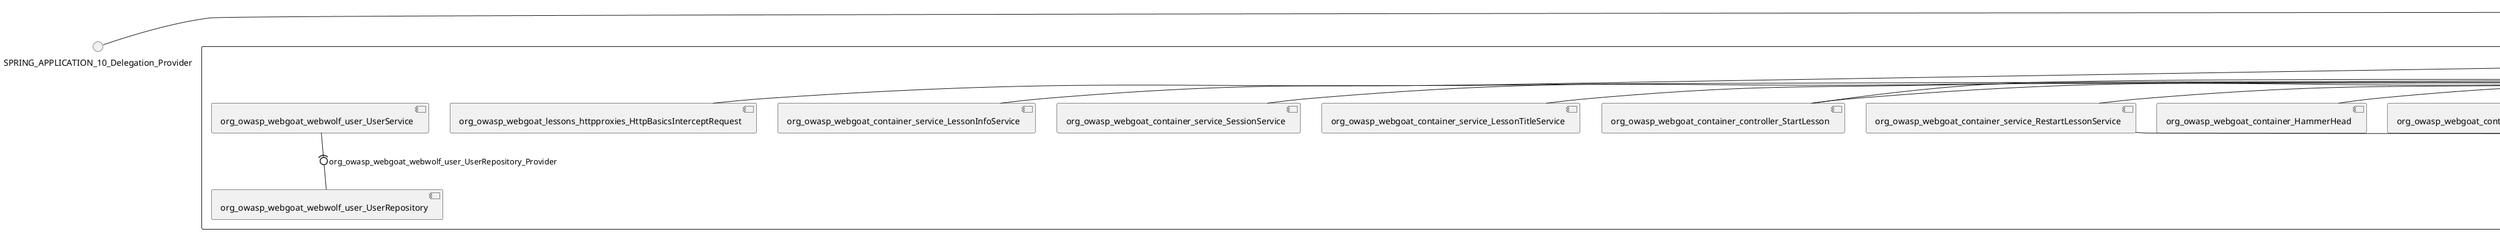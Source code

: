 @startuml
skinparam fixCircleLabelOverlapping true
skinparam componentStyle uml2
() SPRING_APPLICATION_10_Delegation_Provider
() SPRING_APPLICATION_11_Delegation_Provider
() SPRING_APPLICATION_12_Delegation_Provider
() SPRING_APPLICATION_13_Delegation_Provider
() SPRING_APPLICATION_14_Delegation_Provider
() SPRING_APPLICATION_15_Delegation_Provider
() SPRING_APPLICATION_16_Delegation_Provider
() SPRING_APPLICATION_2_Delegation_Provider
() SPRING_APPLICATION_3_Delegation_Provider
() SPRING_APPLICATION_4_Delegation_Provider
() SPRING_APPLICATION_5_Delegation_Provider
() SPRING_APPLICATION_6_Delegation_Provider
() SPRING_APPLICATION_7_Delegation_Provider
() SPRING_APPLICATION_8_Delegation_Provider
() SPRING_APPLICATION_9_Delegation_Provider
() SPRING_APPLICATION_BypassRestrictions_FieldRestrictions_POST_Delegation_Provider
() SPRING_APPLICATION_BypassRestrictions_frontendValidation_POST_Delegation_Provider
() SPRING_APPLICATION_ChromeDevTools_dummy_POST_Delegation_Provider
() SPRING_APPLICATION_ChromeDevTools_network_POST_Delegation_Provider
() SPRING_APPLICATION_CrossSiteScriptingStored_stored_xss_POST_Delegation_Provider
() SPRING_APPLICATION_CrossSiteScriptingStored_stored_xss_follow_up_POST_Delegation_Provider
() SPRING_APPLICATION_CrossSiteScripting_attack1_POST_Delegation_Provider
() SPRING_APPLICATION_CrossSiteScripting_attack3_POST_Delegation_Provider
() SPRING_APPLICATION_CrossSiteScripting_attack4_POST_Delegation_Provider
() SPRING_APPLICATION_CrossSiteScripting_attack5a_GET_Delegation_Provider
() SPRING_APPLICATION_CrossSiteScripting_attack6a_POST_Delegation_Provider
() SPRING_APPLICATION_CrossSiteScripting_dom_follow_up_POST_Delegation_Provider
() SPRING_APPLICATION_CrossSiteScripting_phone_home_xss_POST_Delegation_Provider
() SPRING_APPLICATION_CrossSiteScripting_quiz_GET_POST_Delegation_Provider
() SPRING_APPLICATION_Delegation_Provider
() SPRING_APPLICATION_GET_10_Delegation_Provider
() SPRING_APPLICATION_GET_11_Delegation_Provider
() SPRING_APPLICATION_GET_2_Delegation_Provider
() SPRING_APPLICATION_GET_3_Delegation_Provider
() SPRING_APPLICATION_GET_4_Delegation_Provider
() SPRING_APPLICATION_GET_5_Delegation_Provider
() SPRING_APPLICATION_GET_6_Delegation_Provider
() SPRING_APPLICATION_GET_7_Delegation_Provider
() SPRING_APPLICATION_GET_8_Delegation_Provider
() SPRING_APPLICATION_GET_9_Delegation_Provider
() SPRING_APPLICATION_GET_Delegation_Provider
() SPRING_APPLICATION_HtmlTampering_task_POST_Delegation_Provider
() SPRING_APPLICATION_HttpBasics_attack1_POST_Delegation_Provider
() SPRING_APPLICATION_HttpBasics_attack2_POST_Delegation_Provider
() SPRING_APPLICATION_IDOR_diff_attributes_POST_Delegation_Provider
() SPRING_APPLICATION_IDOR_login_POST_Delegation_Provider
() SPRING_APPLICATION_IDOR_profile_alt_path_POST_Delegation_Provider
() SPRING_APPLICATION_InsecureDeserialization_task_POST_Delegation_Provider
() SPRING_APPLICATION_InsecureLogin_Delegation_Provider
() SPRING_APPLICATION_JWT_decode_POST_Delegation_Provider
() SPRING_APPLICATION_JWT_jku_Delegation_Provider
() SPRING_APPLICATION_JWT_kid_Delegation_Provider
() SPRING_APPLICATION_JWT_quiz_GET_POST_Delegation_Provider
() SPRING_APPLICATION_JWT_refresh_Delegation_Provider
() SPRING_APPLICATION_JWT_secret_POST_Delegation_Provider
() SPRING_APPLICATION_JWT_votings_Delegation_Provider
() SPRING_APPLICATION_LogSpoofing_log_bleeding_POST_Delegation_Provider
() SPRING_APPLICATION_LogSpoofing_log_spoofing_POST_Delegation_Provider
() SPRING_APPLICATION_POST_10_Delegation_Provider
() SPRING_APPLICATION_POST_11_Delegation_Provider
() SPRING_APPLICATION_POST_12_Delegation_Provider
() SPRING_APPLICATION_POST_13_Delegation_Provider
() SPRING_APPLICATION_POST_14_Delegation_Provider
() SPRING_APPLICATION_POST_15_Delegation_Provider
() SPRING_APPLICATION_POST_16_Delegation_Provider
() SPRING_APPLICATION_POST_17_Delegation_Provider
() SPRING_APPLICATION_POST_18_Delegation_Provider
() SPRING_APPLICATION_POST_2_Delegation_Provider
() SPRING_APPLICATION_POST_3_Delegation_Provider
() SPRING_APPLICATION_POST_4_Delegation_Provider
() SPRING_APPLICATION_POST_5_Delegation_Provider
() SPRING_APPLICATION_POST_6_Delegation_Provider
() SPRING_APPLICATION_POST_7_Delegation_Provider
() SPRING_APPLICATION_POST_8_Delegation_Provider
() SPRING_APPLICATION_POST_9_Delegation_Provider
() SPRING_APPLICATION_POST_Delegation_Provider
() SPRING_APPLICATION_PUT_Delegation_Provider
() SPRING_APPLICATION_PasswordReset_ForgotPassword_create_password_reset_link_POST_Delegation_Provider
() SPRING_APPLICATION_PasswordReset_SecurityQuestions_POST_Delegation_Provider
() SPRING_APPLICATION_PasswordReset_reset_Delegation_Provider
() SPRING_APPLICATION_PasswordReset_simple_mail_reset_POST_Delegation_Provider
() SPRING_APPLICATION_PathTraversal_profile_picture_GET_Delegation_Provider
() SPRING_APPLICATION_PathTraversal_profile_picture_fix_GET_Delegation_Provider
() SPRING_APPLICATION_PathTraversal_profile_upload_POST_Delegation_Provider
() SPRING_APPLICATION_PathTraversal_profile_upload_fix_POST_Delegation_Provider
() SPRING_APPLICATION_PathTraversal_profile_upload_remove_user_input_POST_Delegation_Provider
() SPRING_APPLICATION_PathTraversal_random_POST_Delegation_Provider
() SPRING_APPLICATION_PathTraversal_random_picture_GET_Delegation_Provider
() SPRING_APPLICATION_PathTraversal_zip_slip_Delegation_Provider
() SPRING_APPLICATION_SSRF_task1_POST_Delegation_Provider
() SPRING_APPLICATION_SSRF_task2_POST_Delegation_Provider
() SPRING_APPLICATION_SecurePasswords_assignment_POST_Delegation_Provider
() SPRING_APPLICATION_SqlInjectionAdvanced_attack6a_POST_Delegation_Provider
() SPRING_APPLICATION_SqlInjectionAdvanced_attack6b_POST_Delegation_Provider
() SPRING_APPLICATION_SqlInjectionAdvanced_challenge_Login_POST_Delegation_Provider
() SPRING_APPLICATION_SqlInjectionAdvanced_challenge_PUT_Delegation_Provider
() SPRING_APPLICATION_SqlInjectionAdvanced_quiz_GET_POST_Delegation_Provider
() SPRING_APPLICATION_SqlInjectionMitigations_attack10a_POST_Delegation_Provider
() SPRING_APPLICATION_SqlInjectionMitigations_attack10b_POST_Delegation_Provider
() SPRING_APPLICATION_SqlInjectionMitigations_attack12a_POST_Delegation_Provider
() SPRING_APPLICATION_SqlInjectionMitigations_servers_GET_Delegation_Provider
() SPRING_APPLICATION_SqlInjection_assignment5a_POST_Delegation_Provider
() SPRING_APPLICATION_SqlInjection_assignment5b_POST_Delegation_Provider
() SPRING_APPLICATION_SqlInjection_attack10_POST_Delegation_Provider
() SPRING_APPLICATION_SqlInjection_attack2_POST_Delegation_Provider
() SPRING_APPLICATION_SqlInjection_attack3_POST_Delegation_Provider
() SPRING_APPLICATION_SqlInjection_attack4_POST_Delegation_Provider
() SPRING_APPLICATION_SqlInjection_attack5_POST_Delegation_Provider
() SPRING_APPLICATION_SqlInjection_attack8_POST_Delegation_Provider
() SPRING_APPLICATION_SqlInjection_attack9_POST_Delegation_Provider
() SPRING_APPLICATION_SqlOnlyInputValidationOnKeywords_attack_POST_Delegation_Provider
() SPRING_APPLICATION_SqlOnlyInputValidation_attack_POST_Delegation_Provider
() SPRING_APPLICATION_VulnerableComponents_attack1_POST_Delegation_Provider
() SPRING_APPLICATION_WebWolf_GET_Delegation_Provider
() SPRING_APPLICATION_WebWolf_landing_Delegation_Provider
() SPRING_APPLICATION_WebWolf_mail_Delegation_Provider
() SPRING_APPLICATION_challenge_1_POST_Delegation_Provider
() SPRING_APPLICATION_challenge_5_POST_Delegation_Provider
() SPRING_APPLICATION_challenge_7_Delegation_Provider
() SPRING_APPLICATION_challenge_8_Delegation_Provider
() SPRING_APPLICATION_challenge_logo_Delegation_Provider
() SPRING_APPLICATION_cia_quiz_GET_POST_Delegation_Provider
() SPRING_APPLICATION_clientSideFiltering_attack1_POST_Delegation_Provider
() SPRING_APPLICATION_clientSideFiltering_challenge_store_coupons_GET_Delegation_Provider
() SPRING_APPLICATION_clientSideFiltering_getItForFree_POST_Delegation_Provider
() SPRING_APPLICATION_clientSideFiltering_salaries_GET_Delegation_Provider
() SPRING_APPLICATION_crypto_encoding_basic_auth_POST_Delegation_Provider
() SPRING_APPLICATION_crypto_encoding_xor_POST_Delegation_Provider
() SPRING_APPLICATION_crypto_hashing_POST_Delegation_Provider
() SPRING_APPLICATION_crypto_secure_defaults_POST_Delegation_Provider
() SPRING_APPLICATION_crypto_signing_verify_POST_Delegation_Provider
() SPRING_APPLICATION_csrf_feedback_message_POST_Delegation_Provider
() SPRING_APPLICATION_csrf_review_POST_Delegation_Provider
() SPRING_APPLICATION_files_GET_Delegation_Provider
() SPRING_APPLICATION_fileupload_POST_Delegation_Provider
() SPRING_APPLICATION_jwt_Delegation_Provider
() SPRING_APPLICATION_landing_Delegation_Provider
() SPRING_APPLICATION_lesson_template_Delegation_Provider
() SPRING_APPLICATION_login_oauth_mvc_GET_Delegation_Provider
() SPRING_APPLICATION_mail_DELETE_GET_POST_Delegation_Provider
() SPRING_APPLICATION_register_mvc_POST_Delegation_Provider
() SPRING_APPLICATION_registration_GET_Delegation_Provider
() SPRING_APPLICATION_requests_GET_Delegation_Provider
() SPRING_APPLICATION_scoreboard_data_GET_Delegation_Provider
() SPRING_APPLICATION_server_directory_GET_Delegation_Provider
() SPRING_APPLICATION_service_debug_labels_mvc_Delegation_Provider
() SPRING_APPLICATION_service_lessonoverview_mvc_Delegation_Provider
() SPRING_APPLICATION_xxe_comments_GET_Delegation_Provider
rectangle System {
[org_owasp_webgoat_container_HammerHead] [[webgoat-webgoat.repository#_UxvnQhJhEe-YGpsc07MMXw]]
[org_owasp_webgoat_container_WebWolfRedirect] [[webgoat-webgoat.repository#_UxvnQhJhEe-YGpsc07MMXw]]
[org_owasp_webgoat_container_controller_StartLesson] [[webgoat-webgoat.repository#_UxvnQhJhEe-YGpsc07MMXw]]
[org_owasp_webgoat_container_controller_Welcome] [[webgoat-webgoat.repository#_UxvnQhJhEe-YGpsc07MMXw]]
[org_owasp_webgoat_container_i18n_PluginMessages_Provider] [[webgoat-webgoat.repository#_UxvnQhJhEe-YGpsc07MMXw]]
[org_owasp_webgoat_container_service_EnvironmentService] [[webgoat-webgoat.repository#_UxvnQhJhEe-YGpsc07MMXw]]
[org_owasp_webgoat_container_service_HintService] [[webgoat-webgoat.repository#_UxvnQhJhEe-YGpsc07MMXw]]
[org_owasp_webgoat_container_service_LabelDebugService] [[webgoat-webgoat.repository#_UxvnQhJhEe-YGpsc07MMXw]]
[org_owasp_webgoat_container_service_LabelService] [[webgoat-webgoat.repository#_UxvnQhJhEe-YGpsc07MMXw]]
[org_owasp_webgoat_container_service_LessonInfoService] [[webgoat-webgoat.repository#_UxvnQhJhEe-YGpsc07MMXw]]
[org_owasp_webgoat_container_service_LessonMenuService] [[webgoat-webgoat.repository#_UxvnQhJhEe-YGpsc07MMXw]]
[org_owasp_webgoat_container_service_LessonProgressService] [[webgoat-webgoat.repository#_UxvnQhJhEe-YGpsc07MMXw]]
[org_owasp_webgoat_container_service_LessonTitleService] [[webgoat-webgoat.repository#_UxvnQhJhEe-YGpsc07MMXw]]
[org_owasp_webgoat_container_service_ReportCardService] [[webgoat-webgoat.repository#_UxvnQhJhEe-YGpsc07MMXw]]
[org_owasp_webgoat_container_service_RestartLessonService] [[webgoat-webgoat.repository#_UxvnQhJhEe-YGpsc07MMXw]]
[org_owasp_webgoat_container_service_SessionService] [[webgoat-webgoat.repository#_UxvnQhJhEe-YGpsc07MMXw]]
[org_owasp_webgoat_container_session_UserSessionData_Provider] [[webgoat-webgoat.repository#_UxvnQhJhEe-YGpsc07MMXw]]
[org_owasp_webgoat_container_session_WebSession_Provider] [[webgoat-webgoat.repository#_UxvnQhJhEe-YGpsc07MMXw]]
[org_owasp_webgoat_container_users_RegistrationController] [[webgoat-webgoat.repository#_UxvnQhJhEe-YGpsc07MMXw]]
[org_owasp_webgoat_container_users_Scoreboard] [[webgoat-webgoat.repository#_UxvnQhJhEe-YGpsc07MMXw]]
[org_owasp_webgoat_container_users_UserRepository] [[webgoat-webgoat.repository#_UxvnQhJhEe-YGpsc07MMXw]]
[org_owasp_webgoat_container_users_UserService] [[webgoat-webgoat.repository#_UxvnQhJhEe-YGpsc07MMXw]]
[org_owasp_webgoat_container_users_UserTrackerRepository] [[webgoat-webgoat.repository#_UxvnQhJhEe-YGpsc07MMXw]]
[org_owasp_webgoat_lessons_authbypass_VerifyAccount] [[webgoat-webgoat.repository#_UxvnQhJhEe-YGpsc07MMXw]]
[org_owasp_webgoat_lessons_bypassrestrictions_BypassRestrictionsFieldRestrictions] [[webgoat-webgoat.repository#_UxvnQhJhEe-YGpsc07MMXw]]
[org_owasp_webgoat_lessons_bypassrestrictions_BypassRestrictionsFrontendValidation] [[webgoat-webgoat.repository#_UxvnQhJhEe-YGpsc07MMXw]]
[org_owasp_webgoat_lessons_challenges_FlagController] [[webgoat-webgoat.repository#_UxvnQhJhEe-YGpsc07MMXw]]
[org_owasp_webgoat_lessons_challenges_challenge1_Assignment1] [[webgoat-webgoat.repository#_UxvnQhJhEe-YGpsc07MMXw]]
[org_owasp_webgoat_lessons_challenges_challenge1_ImageServlet] [[webgoat-webgoat.repository#_UxvnQhJhEe-YGpsc07MMXw]]
[org_owasp_webgoat_lessons_challenges_challenge5_Assignment5] [[webgoat-webgoat.repository#_UxvnQhJhEe-YGpsc07MMXw]]
[org_owasp_webgoat_lessons_challenges_challenge7_Assignment7] [[webgoat-webgoat.repository#_UxvnQhJhEe-YGpsc07MMXw]]
[org_owasp_webgoat_lessons_challenges_challenge8_Assignment8] [[webgoat-webgoat.repository#_UxvnQhJhEe-YGpsc07MMXw]]
[org_owasp_webgoat_lessons_chromedevtools_NetworkDummy] [[webgoat-webgoat.repository#_UxvnQhJhEe-YGpsc07MMXw]]
[org_owasp_webgoat_lessons_chromedevtools_NetworkLesson] [[webgoat-webgoat.repository#_UxvnQhJhEe-YGpsc07MMXw]]
[org_owasp_webgoat_lessons_cia_CIAQuiz] [[webgoat-webgoat.repository#_UxvnQhJhEe-YGpsc07MMXw]]
[org_owasp_webgoat_lessons_clientsidefiltering_ClientSideFilteringAssignment] [[webgoat-webgoat.repository#_UxvnQhJhEe-YGpsc07MMXw]]
[org_owasp_webgoat_lessons_clientsidefiltering_ClientSideFilteringFreeAssignment] [[webgoat-webgoat.repository#_UxvnQhJhEe-YGpsc07MMXw]]
[org_owasp_webgoat_lessons_clientsidefiltering_Salaries] [[webgoat-webgoat.repository#_UxvnQhJhEe-YGpsc07MMXw]]
[org_owasp_webgoat_lessons_clientsidefiltering_ShopEndpoint] [[webgoat-webgoat.repository#_UxvnQhJhEe-YGpsc07MMXw]]
[org_owasp_webgoat_lessons_cryptography_EncodingAssignment] [[webgoat-webgoat.repository#_UxvnQhJhEe-YGpsc07MMXw]]
[org_owasp_webgoat_lessons_cryptography_HashingAssignment] [[webgoat-webgoat.repository#_UxvnQhJhEe-YGpsc07MMXw]]
[org_owasp_webgoat_lessons_cryptography_SecureDefaultsAssignment] [[webgoat-webgoat.repository#_UxvnQhJhEe-YGpsc07MMXw]]
[org_owasp_webgoat_lessons_cryptography_SigningAssignment] [[webgoat-webgoat.repository#_UxvnQhJhEe-YGpsc07MMXw]]
[org_owasp_webgoat_lessons_cryptography_XOREncodingAssignment] [[webgoat-webgoat.repository#_UxvnQhJhEe-YGpsc07MMXw]]
[org_owasp_webgoat_lessons_csrf_CSRFConfirmFlag1] [[webgoat-webgoat.repository#_UxvnQhJhEe-YGpsc07MMXw]]
[org_owasp_webgoat_lessons_csrf_CSRFFeedback] [[webgoat-webgoat.repository#_UxvnQhJhEe-YGpsc07MMXw]]
[org_owasp_webgoat_lessons_csrf_CSRFGetFlag] [[webgoat-webgoat.repository#_UxvnQhJhEe-YGpsc07MMXw]]
[org_owasp_webgoat_lessons_csrf_CSRFLogin] [[webgoat-webgoat.repository#_UxvnQhJhEe-YGpsc07MMXw]]
[org_owasp_webgoat_lessons_csrf_ForgedReviews] [[webgoat-webgoat.repository#_UxvnQhJhEe-YGpsc07MMXw]]
[org_owasp_webgoat_lessons_csrf_ObjectMapper_Provider] [[webgoat-webgoat.repository#_UxvnQhJhEe-YGpsc07MMXw]]
[org_owasp_webgoat_lessons_deserialization_InsecureDeserializationTask] [[webgoat-webgoat.repository#_UxvnQhJhEe-YGpsc07MMXw]]
[org_owasp_webgoat_lessons_hijacksession_HijackSessionAssignment] [[webgoat-webgoat.repository#_UxvnQhJhEe-YGpsc07MMXw]]
[org_owasp_webgoat_lessons_hijacksession_cas_HijackSessionAuthenticationProvider] [[webgoat-webgoat.repository#_UxvnQhJhEe-YGpsc07MMXw]]
[org_owasp_webgoat_lessons_htmltampering_HtmlTamperingTask] [[webgoat-webgoat.repository#_UxvnQhJhEe-YGpsc07MMXw]]
[org_owasp_webgoat_lessons_httpbasics_HttpBasicsLesson] [[webgoat-webgoat.repository#_UxvnQhJhEe-YGpsc07MMXw]]
[org_owasp_webgoat_lessons_httpbasics_HttpBasicsQuiz] [[webgoat-webgoat.repository#_UxvnQhJhEe-YGpsc07MMXw]]
[org_owasp_webgoat_lessons_httpproxies_HttpBasicsInterceptRequest] [[webgoat-webgoat.repository#_UxvnQhJhEe-YGpsc07MMXw]]
[org_owasp_webgoat_lessons_idor_IDORDiffAttributes] [[webgoat-webgoat.repository#_UxvnQhJhEe-YGpsc07MMXw]]
[org_owasp_webgoat_lessons_idor_IDOREditOtherProfile] [[webgoat-webgoat.repository#_UxvnQhJhEe-YGpsc07MMXw]]
[org_owasp_webgoat_lessons_idor_IDORLogin] [[webgoat-webgoat.repository#_UxvnQhJhEe-YGpsc07MMXw]]
[org_owasp_webgoat_lessons_idor_IDORViewOtherProfile] [[webgoat-webgoat.repository#_UxvnQhJhEe-YGpsc07MMXw]]
[org_owasp_webgoat_lessons_idor_IDORViewOwnProfile] [[webgoat-webgoat.repository#_UxvnQhJhEe-YGpsc07MMXw]]
[org_owasp_webgoat_lessons_idor_IDORViewOwnProfileAltUrl] [[webgoat-webgoat.repository#_UxvnQhJhEe-YGpsc07MMXw]]
[org_owasp_webgoat_lessons_insecurelogin_InsecureLoginTask] [[webgoat-webgoat.repository#_UxvnQhJhEe-YGpsc07MMXw]]
[org_owasp_webgoat_lessons_jwt_JWTDecodeEndpoint] [[webgoat-webgoat.repository#_UxvnQhJhEe-YGpsc07MMXw]]
[org_owasp_webgoat_lessons_jwt_JWTQuiz] [[webgoat-webgoat.repository#_UxvnQhJhEe-YGpsc07MMXw]]
[org_owasp_webgoat_lessons_jwt_JWTRefreshEndpoint] [[webgoat-webgoat.repository#_UxvnQhJhEe-YGpsc07MMXw]]
[org_owasp_webgoat_lessons_jwt_JWTSecretKeyEndpoint] [[webgoat-webgoat.repository#_UxvnQhJhEe-YGpsc07MMXw]]
[org_owasp_webgoat_lessons_jwt_JWTVotesEndpoint] [[webgoat-webgoat.repository#_UxvnQhJhEe-YGpsc07MMXw]]
[org_owasp_webgoat_lessons_jwt_claimmisuse_JWTHeaderJKUEndpoint] [[webgoat-webgoat.repository#_UxvnQhJhEe-YGpsc07MMXw]]
[org_owasp_webgoat_lessons_jwt_claimmisuse_JWTHeaderKIDEndpoint] [[webgoat-webgoat.repository#_UxvnQhJhEe-YGpsc07MMXw]]
[org_owasp_webgoat_lessons_lessontemplate_SampleAttack] [[webgoat-webgoat.repository#_UxvnQhJhEe-YGpsc07MMXw]]
[org_owasp_webgoat_lessons_logging_LogBleedingTask] [[webgoat-webgoat.repository#_UxvnQhJhEe-YGpsc07MMXw]]
[org_owasp_webgoat_lessons_logging_LogSpoofingTask] [[webgoat-webgoat.repository#_UxvnQhJhEe-YGpsc07MMXw]]
[org_owasp_webgoat_lessons_missingac_MissingFunctionACHiddenMenus] [[webgoat-webgoat.repository#_UxvnQhJhEe-YGpsc07MMXw]]
[org_owasp_webgoat_lessons_missingac_MissingFunctionACUsers] [[webgoat-webgoat.repository#_UxvnQhJhEe-YGpsc07MMXw]]
[org_owasp_webgoat_lessons_missingac_MissingFunctionACYourHash] [[webgoat-webgoat.repository#_UxvnQhJhEe-YGpsc07MMXw]]
[org_owasp_webgoat_lessons_missingac_MissingFunctionACYourHashAdmin] [[webgoat-webgoat.repository#_UxvnQhJhEe-YGpsc07MMXw]]
[org_owasp_webgoat_lessons_passwordreset_QuestionsAssignment] [[webgoat-webgoat.repository#_UxvnQhJhEe-YGpsc07MMXw]]
[org_owasp_webgoat_lessons_passwordreset_ResetLinkAssignment] [[webgoat-webgoat.repository#_UxvnQhJhEe-YGpsc07MMXw]]
[org_owasp_webgoat_lessons_passwordreset_ResetLinkAssignmentForgotPassword] [[webgoat-webgoat.repository#_UxvnQhJhEe-YGpsc07MMXw]]
[org_owasp_webgoat_lessons_passwordreset_SecurityQuestionAssignment] [[webgoat-webgoat.repository#_UxvnQhJhEe-YGpsc07MMXw]]
[org_owasp_webgoat_lessons_passwordreset_SimpleMailAssignment] [[webgoat-webgoat.repository#_UxvnQhJhEe-YGpsc07MMXw]]
[org_owasp_webgoat_lessons_passwordreset_TriedQuestions] [[webgoat-webgoat.repository#_UxvnQhJhEe-YGpsc07MMXw]]
[org_owasp_webgoat_lessons_pathtraversal_ProfileUpload] [[webgoat-webgoat.repository#_UxvnQhJhEe-YGpsc07MMXw]]
[org_owasp_webgoat_lessons_pathtraversal_ProfileUploadFix] [[webgoat-webgoat.repository#_UxvnQhJhEe-YGpsc07MMXw]]
[org_owasp_webgoat_lessons_pathtraversal_ProfileUploadRemoveUserInput] [[webgoat-webgoat.repository#_UxvnQhJhEe-YGpsc07MMXw]]
[org_owasp_webgoat_lessons_pathtraversal_ProfileUploadRetrieval] [[webgoat-webgoat.repository#_UxvnQhJhEe-YGpsc07MMXw]]
[org_owasp_webgoat_lessons_pathtraversal_ProfileZipSlip] [[webgoat-webgoat.repository#_UxvnQhJhEe-YGpsc07MMXw]]
[org_owasp_webgoat_lessons_securepasswords_SecurePasswordsAssignment] [[webgoat-webgoat.repository#_UxvnQhJhEe-YGpsc07MMXw]]
[org_owasp_webgoat_lessons_spoofcookie_SpoofCookieAssignment] [[webgoat-webgoat.repository#_UxvnQhJhEe-YGpsc07MMXw]]
[org_owasp_webgoat_lessons_sqlinjection_advanced_SqlInjectionChallenge] [[webgoat-webgoat.repository#_UxvnQhJhEe-YGpsc07MMXw]]
[org_owasp_webgoat_lessons_sqlinjection_advanced_SqlInjectionChallengeLogin] [[webgoat-webgoat.repository#_UxvnQhJhEe-YGpsc07MMXw]]
[org_owasp_webgoat_lessons_sqlinjection_advanced_SqlInjectionLesson6a] [[webgoat-webgoat.repository#_UxvnQhJhEe-YGpsc07MMXw]]
[org_owasp_webgoat_lessons_sqlinjection_advanced_SqlInjectionLesson6b] [[webgoat-webgoat.repository#_UxvnQhJhEe-YGpsc07MMXw]]
[org_owasp_webgoat_lessons_sqlinjection_advanced_SqlInjectionQuiz] [[webgoat-webgoat.repository#_UxvnQhJhEe-YGpsc07MMXw]]
[org_owasp_webgoat_lessons_sqlinjection_introduction_SqlInjectionLesson10] [[webgoat-webgoat.repository#_UxvnQhJhEe-YGpsc07MMXw]]
[org_owasp_webgoat_lessons_sqlinjection_introduction_SqlInjectionLesson2] [[webgoat-webgoat.repository#_UxvnQhJhEe-YGpsc07MMXw]]
[org_owasp_webgoat_lessons_sqlinjection_introduction_SqlInjectionLesson3] [[webgoat-webgoat.repository#_UxvnQhJhEe-YGpsc07MMXw]]
[org_owasp_webgoat_lessons_sqlinjection_introduction_SqlInjectionLesson4] [[webgoat-webgoat.repository#_UxvnQhJhEe-YGpsc07MMXw]]
[org_owasp_webgoat_lessons_sqlinjection_introduction_SqlInjectionLesson5] [[webgoat-webgoat.repository#_UxvnQhJhEe-YGpsc07MMXw]]
[org_owasp_webgoat_lessons_sqlinjection_introduction_SqlInjectionLesson5a] [[webgoat-webgoat.repository#_UxvnQhJhEe-YGpsc07MMXw]]
[org_owasp_webgoat_lessons_sqlinjection_introduction_SqlInjectionLesson5b] [[webgoat-webgoat.repository#_UxvnQhJhEe-YGpsc07MMXw]]
[org_owasp_webgoat_lessons_sqlinjection_introduction_SqlInjectionLesson8] [[webgoat-webgoat.repository#_UxvnQhJhEe-YGpsc07MMXw]]
[org_owasp_webgoat_lessons_sqlinjection_introduction_SqlInjectionLesson9] [[webgoat-webgoat.repository#_UxvnQhJhEe-YGpsc07MMXw]]
[org_owasp_webgoat_lessons_sqlinjection_mitigation_Servers] [[webgoat-webgoat.repository#_UxvnQhJhEe-YGpsc07MMXw]]
[org_owasp_webgoat_lessons_sqlinjection_mitigation_SqlInjectionLesson10a] [[webgoat-webgoat.repository#_UxvnQhJhEe-YGpsc07MMXw]]
[org_owasp_webgoat_lessons_sqlinjection_mitigation_SqlInjectionLesson10b] [[webgoat-webgoat.repository#_UxvnQhJhEe-YGpsc07MMXw]]
[org_owasp_webgoat_lessons_sqlinjection_mitigation_SqlInjectionLesson13] [[webgoat-webgoat.repository#_UxvnQhJhEe-YGpsc07MMXw]]
[org_owasp_webgoat_lessons_sqlinjection_mitigation_SqlOnlyInputValidation] [[webgoat-webgoat.repository#_UxvnQhJhEe-YGpsc07MMXw]]
[org_owasp_webgoat_lessons_sqlinjection_mitigation_SqlOnlyInputValidationOnKeywords] [[webgoat-webgoat.repository#_UxvnQhJhEe-YGpsc07MMXw]]
[org_owasp_webgoat_lessons_ssrf_SSRFTask1] [[webgoat-webgoat.repository#_UxvnQhJhEe-YGpsc07MMXw]]
[org_owasp_webgoat_lessons_ssrf_SSRFTask2] [[webgoat-webgoat.repository#_UxvnQhJhEe-YGpsc07MMXw]]
[org_owasp_webgoat_lessons_vulnerablecomponents_VulnerableComponentsLesson] [[webgoat-webgoat.repository#_UxvnQhJhEe-YGpsc07MMXw]]
[org_owasp_webgoat_lessons_webwolfintroduction_LandingAssignment] [[webgoat-webgoat.repository#_UxvnQhJhEe-YGpsc07MMXw]]
[org_owasp_webgoat_lessons_webwolfintroduction_MailAssignment] [[webgoat-webgoat.repository#_UxvnQhJhEe-YGpsc07MMXw]]
[org_owasp_webgoat_lessons_xss_CrossSiteScriptingLesson1] [[webgoat-webgoat.repository#_UxvnQhJhEe-YGpsc07MMXw]]
[org_owasp_webgoat_lessons_xss_CrossSiteScriptingLesson3] [[webgoat-webgoat.repository#_UxvnQhJhEe-YGpsc07MMXw]]
[org_owasp_webgoat_lessons_xss_CrossSiteScriptingLesson4] [[webgoat-webgoat.repository#_UxvnQhJhEe-YGpsc07MMXw]]
[org_owasp_webgoat_lessons_xss_CrossSiteScriptingLesson5a] [[webgoat-webgoat.repository#_UxvnQhJhEe-YGpsc07MMXw]]
[org_owasp_webgoat_lessons_xss_CrossSiteScriptingLesson6a] [[webgoat-webgoat.repository#_UxvnQhJhEe-YGpsc07MMXw]]
[org_owasp_webgoat_lessons_xss_CrossSiteScriptingQuiz] [[webgoat-webgoat.repository#_UxvnQhJhEe-YGpsc07MMXw]]
[org_owasp_webgoat_lessons_xss_DOMCrossSiteScripting] [[webgoat-webgoat.repository#_UxvnQhJhEe-YGpsc07MMXw]]
[org_owasp_webgoat_lessons_xss_DOMCrossSiteScriptingVerifier] [[webgoat-webgoat.repository#_UxvnQhJhEe-YGpsc07MMXw]]
[org_owasp_webgoat_lessons_xss_stored_StoredCrossSiteScriptingVerifier] [[webgoat-webgoat.repository#_UxvnQhJhEe-YGpsc07MMXw]]
[org_owasp_webgoat_lessons_xss_stored_StoredXssComments] [[webgoat-webgoat.repository#_UxvnQhJhEe-YGpsc07MMXw]]
[org_owasp_webgoat_lessons_xxe_BlindSendFileAssignment] [[webgoat-webgoat.repository#_UxvnQhJhEe-YGpsc07MMXw]]
[org_owasp_webgoat_lessons_xxe_CommentsCache] [[webgoat-webgoat.repository#_UxvnQhJhEe-YGpsc07MMXw]]
[org_owasp_webgoat_lessons_xxe_CommentsEndpoint] [[webgoat-webgoat.repository#_UxvnQhJhEe-YGpsc07MMXw]]
[org_owasp_webgoat_lessons_xxe_ContentTypeAssignment] [[webgoat-webgoat.repository#_UxvnQhJhEe-YGpsc07MMXw]]
[org_owasp_webgoat_lessons_xxe_SimpleXXE] [[webgoat-webgoat.repository#_UxvnQhJhEe-YGpsc07MMXw]]
[org_owasp_webgoat_webwolf_FileServer] [[webgoat-webgoat.repository#_UxvnQhJhEe-YGpsc07MMXw]]
[org_owasp_webgoat_webwolf_jwt_JWTController] [[webgoat-webgoat.repository#_UxvnQhJhEe-YGpsc07MMXw]]
[org_owasp_webgoat_webwolf_mailbox_MailboxController] [[webgoat-webgoat.repository#_UxvnQhJhEe-YGpsc07MMXw]]
[org_owasp_webgoat_webwolf_mailbox_MailboxRepository] [[webgoat-webgoat.repository#_UxvnQhJhEe-YGpsc07MMXw]]
[org_owasp_webgoat_webwolf_requests_LandingPage] [[webgoat-webgoat.repository#_UxvnQhJhEe-YGpsc07MMXw]]
[org_owasp_webgoat_webwolf_requests_Requests] [[webgoat-webgoat.repository#_UxvnQhJhEe-YGpsc07MMXw]]
[org_owasp_webgoat_webwolf_user_UserRepository] [[webgoat-webgoat.repository#_UxvnQhJhEe-YGpsc07MMXw]]
[org_owasp_webgoat_webwolf_user_UserService] [[webgoat-webgoat.repository#_UxvnQhJhEe-YGpsc07MMXw]]
port SPRING_APPLICATION_10_Provider
SPRING_APPLICATION_10_Delegation_Provider - SPRING_APPLICATION_10_Provider
SPRING_APPLICATION_10_Provider - [org_owasp_webgoat_lessons_jwt_JWTSecretKeyEndpoint]
port SPRING_APPLICATION_11_Provider
SPRING_APPLICATION_11_Delegation_Provider - SPRING_APPLICATION_11_Provider
SPRING_APPLICATION_11_Provider - [org_owasp_webgoat_container_controller_StartLesson]
port SPRING_APPLICATION_12_Provider
SPRING_APPLICATION_12_Delegation_Provider - SPRING_APPLICATION_12_Provider
SPRING_APPLICATION_12_Provider - [org_owasp_webgoat_lessons_httpproxies_HttpBasicsInterceptRequest]
port SPRING_APPLICATION_13_Provider
SPRING_APPLICATION_13_Delegation_Provider - SPRING_APPLICATION_13_Provider
SPRING_APPLICATION_13_Provider - [org_owasp_webgoat_lessons_cryptography_HashingAssignment]
port SPRING_APPLICATION_14_Provider
SPRING_APPLICATION_14_Delegation_Provider - SPRING_APPLICATION_14_Provider
SPRING_APPLICATION_14_Provider - [org_owasp_webgoat_container_service_LessonInfoService]
port SPRING_APPLICATION_15_Provider
SPRING_APPLICATION_15_Delegation_Provider - SPRING_APPLICATION_15_Provider
SPRING_APPLICATION_15_Provider - [org_owasp_webgoat_container_service_SessionService]
port SPRING_APPLICATION_16_Provider
SPRING_APPLICATION_16_Delegation_Provider - SPRING_APPLICATION_16_Provider
SPRING_APPLICATION_16_Provider - [org_owasp_webgoat_container_service_LessonTitleService]
port SPRING_APPLICATION_2_Provider
SPRING_APPLICATION_2_Delegation_Provider - SPRING_APPLICATION_2_Provider
SPRING_APPLICATION_2_Provider - [org_owasp_webgoat_container_service_RestartLessonService]
port SPRING_APPLICATION_3_Provider
SPRING_APPLICATION_3_Delegation_Provider - SPRING_APPLICATION_3_Provider
SPRING_APPLICATION_3_Provider - [org_owasp_webgoat_container_HammerHead]
port SPRING_APPLICATION_4_Provider
SPRING_APPLICATION_4_Delegation_Provider - SPRING_APPLICATION_4_Provider
SPRING_APPLICATION_4_Provider - [org_owasp_webgoat_container_service_LessonMenuService]
port SPRING_APPLICATION_5_Provider
SPRING_APPLICATION_5_Delegation_Provider - SPRING_APPLICATION_5_Provider
SPRING_APPLICATION_5_Provider - [org_owasp_webgoat_lessons_cryptography_HashingAssignment]
port SPRING_APPLICATION_6_Provider
SPRING_APPLICATION_6_Delegation_Provider - SPRING_APPLICATION_6_Provider
SPRING_APPLICATION_6_Provider - [org_owasp_webgoat_webwolf_FileServer]
port SPRING_APPLICATION_7_Provider
SPRING_APPLICATION_7_Delegation_Provider - SPRING_APPLICATION_7_Provider
SPRING_APPLICATION_7_Provider - [org_owasp_webgoat_lessons_xxe_SimpleXXE]
port SPRING_APPLICATION_8_Provider
SPRING_APPLICATION_8_Delegation_Provider - SPRING_APPLICATION_8_Provider
SPRING_APPLICATION_8_Provider - [org_owasp_webgoat_container_controller_StartLesson]
port SPRING_APPLICATION_9_Provider
SPRING_APPLICATION_9_Delegation_Provider - SPRING_APPLICATION_9_Provider
SPRING_APPLICATION_9_Provider - [org_owasp_webgoat_lessons_cryptography_SigningAssignment]
port SPRING_APPLICATION_BypassRestrictions_FieldRestrictions_POST_Provider
SPRING_APPLICATION_BypassRestrictions_FieldRestrictions_POST_Delegation_Provider - SPRING_APPLICATION_BypassRestrictions_FieldRestrictions_POST_Provider
SPRING_APPLICATION_BypassRestrictions_FieldRestrictions_POST_Provider - [org_owasp_webgoat_lessons_bypassrestrictions_BypassRestrictionsFieldRestrictions]
port SPRING_APPLICATION_BypassRestrictions_frontendValidation_POST_Provider
SPRING_APPLICATION_BypassRestrictions_frontendValidation_POST_Delegation_Provider - SPRING_APPLICATION_BypassRestrictions_frontendValidation_POST_Provider
SPRING_APPLICATION_BypassRestrictions_frontendValidation_POST_Provider - [org_owasp_webgoat_lessons_bypassrestrictions_BypassRestrictionsFrontendValidation]
port SPRING_APPLICATION_ChromeDevTools_dummy_POST_Provider
SPRING_APPLICATION_ChromeDevTools_dummy_POST_Delegation_Provider - SPRING_APPLICATION_ChromeDevTools_dummy_POST_Provider
SPRING_APPLICATION_ChromeDevTools_dummy_POST_Provider - [org_owasp_webgoat_lessons_chromedevtools_NetworkDummy]
port SPRING_APPLICATION_ChromeDevTools_network_POST_Provider
SPRING_APPLICATION_ChromeDevTools_network_POST_Delegation_Provider - SPRING_APPLICATION_ChromeDevTools_network_POST_Provider
SPRING_APPLICATION_ChromeDevTools_network_POST_Provider - [org_owasp_webgoat_lessons_chromedevtools_NetworkLesson]
port SPRING_APPLICATION_CrossSiteScriptingStored_stored_xss_POST_Provider
SPRING_APPLICATION_CrossSiteScriptingStored_stored_xss_POST_Delegation_Provider - SPRING_APPLICATION_CrossSiteScriptingStored_stored_xss_POST_Provider
SPRING_APPLICATION_CrossSiteScriptingStored_stored_xss_POST_Provider - [org_owasp_webgoat_lessons_xss_stored_StoredXssComments]
port SPRING_APPLICATION_CrossSiteScriptingStored_stored_xss_follow_up_POST_Provider
SPRING_APPLICATION_CrossSiteScriptingStored_stored_xss_follow_up_POST_Delegation_Provider - SPRING_APPLICATION_CrossSiteScriptingStored_stored_xss_follow_up_POST_Provider
SPRING_APPLICATION_CrossSiteScriptingStored_stored_xss_follow_up_POST_Provider - [org_owasp_webgoat_lessons_xss_stored_StoredCrossSiteScriptingVerifier]
port SPRING_APPLICATION_CrossSiteScripting_attack1_POST_Provider
SPRING_APPLICATION_CrossSiteScripting_attack1_POST_Delegation_Provider - SPRING_APPLICATION_CrossSiteScripting_attack1_POST_Provider
SPRING_APPLICATION_CrossSiteScripting_attack1_POST_Provider - [org_owasp_webgoat_lessons_xss_CrossSiteScriptingLesson1]
port SPRING_APPLICATION_CrossSiteScripting_attack3_POST_Provider
SPRING_APPLICATION_CrossSiteScripting_attack3_POST_Delegation_Provider - SPRING_APPLICATION_CrossSiteScripting_attack3_POST_Provider
SPRING_APPLICATION_CrossSiteScripting_attack3_POST_Provider - [org_owasp_webgoat_lessons_xss_CrossSiteScriptingLesson3]
port SPRING_APPLICATION_CrossSiteScripting_attack4_POST_Provider
SPRING_APPLICATION_CrossSiteScripting_attack4_POST_Delegation_Provider - SPRING_APPLICATION_CrossSiteScripting_attack4_POST_Provider
SPRING_APPLICATION_CrossSiteScripting_attack4_POST_Provider - [org_owasp_webgoat_lessons_xss_CrossSiteScriptingLesson4]
port SPRING_APPLICATION_CrossSiteScripting_attack5a_GET_Provider
SPRING_APPLICATION_CrossSiteScripting_attack5a_GET_Delegation_Provider - SPRING_APPLICATION_CrossSiteScripting_attack5a_GET_Provider
SPRING_APPLICATION_CrossSiteScripting_attack5a_GET_Provider - [org_owasp_webgoat_lessons_xss_CrossSiteScriptingLesson5a]
port SPRING_APPLICATION_CrossSiteScripting_attack6a_POST_Provider
SPRING_APPLICATION_CrossSiteScripting_attack6a_POST_Delegation_Provider - SPRING_APPLICATION_CrossSiteScripting_attack6a_POST_Provider
SPRING_APPLICATION_CrossSiteScripting_attack6a_POST_Provider - [org_owasp_webgoat_lessons_xss_CrossSiteScriptingLesson6a]
port SPRING_APPLICATION_CrossSiteScripting_dom_follow_up_POST_Provider
SPRING_APPLICATION_CrossSiteScripting_dom_follow_up_POST_Delegation_Provider - SPRING_APPLICATION_CrossSiteScripting_dom_follow_up_POST_Provider
SPRING_APPLICATION_CrossSiteScripting_dom_follow_up_POST_Provider - [org_owasp_webgoat_lessons_xss_DOMCrossSiteScriptingVerifier]
port SPRING_APPLICATION_CrossSiteScripting_phone_home_xss_POST_Provider
SPRING_APPLICATION_CrossSiteScripting_phone_home_xss_POST_Delegation_Provider - SPRING_APPLICATION_CrossSiteScripting_phone_home_xss_POST_Provider
SPRING_APPLICATION_CrossSiteScripting_phone_home_xss_POST_Provider - [org_owasp_webgoat_lessons_xss_DOMCrossSiteScripting]
port SPRING_APPLICATION_CrossSiteScripting_quiz_GET_POST_Provider
SPRING_APPLICATION_CrossSiteScripting_quiz_GET_POST_Delegation_Provider - SPRING_APPLICATION_CrossSiteScripting_quiz_GET_POST_Provider
SPRING_APPLICATION_CrossSiteScripting_quiz_GET_POST_Provider - [org_owasp_webgoat_lessons_xss_CrossSiteScriptingQuiz]
port SPRING_APPLICATION_Provider
SPRING_APPLICATION_Delegation_Provider - SPRING_APPLICATION_Provider
SPRING_APPLICATION_Provider - [org_owasp_webgoat_container_service_LabelDebugService]
port SPRING_APPLICATION_GET_10_Provider
SPRING_APPLICATION_GET_10_Delegation_Provider - SPRING_APPLICATION_GET_10_Provider
SPRING_APPLICATION_GET_10_Provider - [org_owasp_webgoat_lessons_idor_IDORViewOwnProfile]
port SPRING_APPLICATION_GET_11_Provider
SPRING_APPLICATION_GET_11_Delegation_Provider - SPRING_APPLICATION_GET_11_Provider
SPRING_APPLICATION_GET_11_Provider - [org_owasp_webgoat_lessons_spoofcookie_SpoofCookieAssignment]
port SPRING_APPLICATION_GET_2_Provider
SPRING_APPLICATION_GET_2_Delegation_Provider - SPRING_APPLICATION_GET_2_Provider
SPRING_APPLICATION_GET_2_Provider - [org_owasp_webgoat_container_service_HintService]
port SPRING_APPLICATION_GET_3_Provider
SPRING_APPLICATION_GET_3_Delegation_Provider - SPRING_APPLICATION_GET_3_Provider
SPRING_APPLICATION_GET_3_Provider - [org_owasp_webgoat_container_service_LabelService]
port SPRING_APPLICATION_GET_4_Provider
SPRING_APPLICATION_GET_4_Delegation_Provider - SPRING_APPLICATION_GET_4_Provider
SPRING_APPLICATION_GET_4_Provider - [org_owasp_webgoat_lessons_idor_IDORViewOtherProfile]
port SPRING_APPLICATION_GET_5_Provider
SPRING_APPLICATION_GET_5_Delegation_Provider - SPRING_APPLICATION_GET_5_Provider
SPRING_APPLICATION_GET_5_Provider - [org_owasp_webgoat_lessons_xss_stored_StoredXssComments]
port SPRING_APPLICATION_GET_6_Provider
SPRING_APPLICATION_GET_6_Delegation_Provider - SPRING_APPLICATION_GET_6_Provider
SPRING_APPLICATION_GET_6_Provider - [org_owasp_webgoat_lessons_csrf_ForgedReviews]
port SPRING_APPLICATION_GET_7_Provider
SPRING_APPLICATION_GET_7_Delegation_Provider - SPRING_APPLICATION_GET_7_Provider
SPRING_APPLICATION_GET_7_Provider - [org_owasp_webgoat_lessons_missingac_MissingFunctionACUsers]
port SPRING_APPLICATION_GET_8_Provider
SPRING_APPLICATION_GET_8_Delegation_Provider - SPRING_APPLICATION_GET_8_Provider
SPRING_APPLICATION_GET_8_Provider - [org_owasp_webgoat_container_service_ReportCardService]
port SPRING_APPLICATION_GET_9_Provider
SPRING_APPLICATION_GET_9_Delegation_Provider - SPRING_APPLICATION_GET_9_Provider
SPRING_APPLICATION_GET_9_Provider - [org_owasp_webgoat_lessons_cryptography_EncodingAssignment]
port SPRING_APPLICATION_GET_Provider
SPRING_APPLICATION_GET_Delegation_Provider - SPRING_APPLICATION_GET_Provider
SPRING_APPLICATION_GET_Provider - [org_owasp_webgoat_container_controller_Welcome]
port SPRING_APPLICATION_HtmlTampering_task_POST_Provider
SPRING_APPLICATION_HtmlTampering_task_POST_Delegation_Provider - SPRING_APPLICATION_HtmlTampering_task_POST_Provider
SPRING_APPLICATION_HtmlTampering_task_POST_Provider - [org_owasp_webgoat_lessons_htmltampering_HtmlTamperingTask]
port SPRING_APPLICATION_HttpBasics_attack1_POST_Provider
SPRING_APPLICATION_HttpBasics_attack1_POST_Delegation_Provider - SPRING_APPLICATION_HttpBasics_attack1_POST_Provider
SPRING_APPLICATION_HttpBasics_attack1_POST_Provider - [org_owasp_webgoat_lessons_httpbasics_HttpBasicsLesson]
port SPRING_APPLICATION_HttpBasics_attack2_POST_Provider
SPRING_APPLICATION_HttpBasics_attack2_POST_Delegation_Provider - SPRING_APPLICATION_HttpBasics_attack2_POST_Provider
SPRING_APPLICATION_HttpBasics_attack2_POST_Provider - [org_owasp_webgoat_lessons_httpbasics_HttpBasicsQuiz]
port SPRING_APPLICATION_IDOR_diff_attributes_POST_Provider
SPRING_APPLICATION_IDOR_diff_attributes_POST_Delegation_Provider - SPRING_APPLICATION_IDOR_diff_attributes_POST_Provider
SPRING_APPLICATION_IDOR_diff_attributes_POST_Provider - [org_owasp_webgoat_lessons_idor_IDORDiffAttributes]
port SPRING_APPLICATION_IDOR_login_POST_Provider
SPRING_APPLICATION_IDOR_login_POST_Delegation_Provider - SPRING_APPLICATION_IDOR_login_POST_Provider
SPRING_APPLICATION_IDOR_login_POST_Provider - [org_owasp_webgoat_lessons_idor_IDORLogin]
port SPRING_APPLICATION_IDOR_profile_alt_path_POST_Provider
SPRING_APPLICATION_IDOR_profile_alt_path_POST_Delegation_Provider - SPRING_APPLICATION_IDOR_profile_alt_path_POST_Provider
SPRING_APPLICATION_IDOR_profile_alt_path_POST_Provider - [org_owasp_webgoat_lessons_idor_IDORViewOwnProfileAltUrl]
port SPRING_APPLICATION_InsecureDeserialization_task_POST_Provider
SPRING_APPLICATION_InsecureDeserialization_task_POST_Delegation_Provider - SPRING_APPLICATION_InsecureDeserialization_task_POST_Provider
SPRING_APPLICATION_InsecureDeserialization_task_POST_Provider - [org_owasp_webgoat_lessons_deserialization_InsecureDeserializationTask]
port SPRING_APPLICATION_InsecureLogin_Provider
SPRING_APPLICATION_InsecureLogin_Delegation_Provider - SPRING_APPLICATION_InsecureLogin_Provider
SPRING_APPLICATION_InsecureLogin_Provider - [org_owasp_webgoat_lessons_insecurelogin_InsecureLoginTask]
port SPRING_APPLICATION_JWT_decode_POST_Provider
SPRING_APPLICATION_JWT_decode_POST_Delegation_Provider - SPRING_APPLICATION_JWT_decode_POST_Provider
SPRING_APPLICATION_JWT_decode_POST_Provider - [org_owasp_webgoat_lessons_jwt_JWTDecodeEndpoint]
port SPRING_APPLICATION_JWT_jku_Provider
SPRING_APPLICATION_JWT_jku_Delegation_Provider - SPRING_APPLICATION_JWT_jku_Provider
SPRING_APPLICATION_JWT_jku_Provider - [org_owasp_webgoat_lessons_jwt_claimmisuse_JWTHeaderJKUEndpoint]
port SPRING_APPLICATION_JWT_kid_Provider
SPRING_APPLICATION_JWT_kid_Delegation_Provider - SPRING_APPLICATION_JWT_kid_Provider
SPRING_APPLICATION_JWT_kid_Provider - [org_owasp_webgoat_lessons_jwt_claimmisuse_JWTHeaderKIDEndpoint]
port SPRING_APPLICATION_JWT_quiz_GET_POST_Provider
SPRING_APPLICATION_JWT_quiz_GET_POST_Delegation_Provider - SPRING_APPLICATION_JWT_quiz_GET_POST_Provider
SPRING_APPLICATION_JWT_quiz_GET_POST_Provider - [org_owasp_webgoat_lessons_jwt_JWTQuiz]
port SPRING_APPLICATION_JWT_refresh_Provider
SPRING_APPLICATION_JWT_refresh_Delegation_Provider - SPRING_APPLICATION_JWT_refresh_Provider
SPRING_APPLICATION_JWT_refresh_Provider - [org_owasp_webgoat_lessons_jwt_JWTRefreshEndpoint]
port SPRING_APPLICATION_JWT_secret_POST_Provider
SPRING_APPLICATION_JWT_secret_POST_Delegation_Provider - SPRING_APPLICATION_JWT_secret_POST_Provider
SPRING_APPLICATION_JWT_secret_POST_Provider - [org_owasp_webgoat_lessons_jwt_JWTSecretKeyEndpoint]
port SPRING_APPLICATION_JWT_votings_Provider
SPRING_APPLICATION_JWT_votings_Delegation_Provider - SPRING_APPLICATION_JWT_votings_Provider
SPRING_APPLICATION_JWT_votings_Provider - [org_owasp_webgoat_lessons_jwt_JWTVotesEndpoint]
port SPRING_APPLICATION_LogSpoofing_log_bleeding_POST_Provider
SPRING_APPLICATION_LogSpoofing_log_bleeding_POST_Delegation_Provider - SPRING_APPLICATION_LogSpoofing_log_bleeding_POST_Provider
SPRING_APPLICATION_LogSpoofing_log_bleeding_POST_Provider - [org_owasp_webgoat_lessons_logging_LogBleedingTask]
port SPRING_APPLICATION_LogSpoofing_log_spoofing_POST_Provider
SPRING_APPLICATION_LogSpoofing_log_spoofing_POST_Delegation_Provider - SPRING_APPLICATION_LogSpoofing_log_spoofing_POST_Provider
SPRING_APPLICATION_LogSpoofing_log_spoofing_POST_Provider - [org_owasp_webgoat_lessons_logging_LogSpoofingTask]
port SPRING_APPLICATION_POST_10_Provider
SPRING_APPLICATION_POST_10_Delegation_Provider - SPRING_APPLICATION_POST_10_Provider
SPRING_APPLICATION_POST_10_Provider - [org_owasp_webgoat_lessons_passwordreset_SimpleMailAssignment]
port SPRING_APPLICATION_POST_11_Provider
SPRING_APPLICATION_POST_11_Delegation_Provider - SPRING_APPLICATION_POST_11_Provider
SPRING_APPLICATION_POST_11_Provider - [org_owasp_webgoat_lessons_xxe_BlindSendFileAssignment]
port SPRING_APPLICATION_POST_12_Provider
SPRING_APPLICATION_POST_12_Delegation_Provider - SPRING_APPLICATION_POST_12_Provider
SPRING_APPLICATION_POST_12_Provider - [org_owasp_webgoat_lessons_authbypass_VerifyAccount]
port SPRING_APPLICATION_POST_13_Provider
SPRING_APPLICATION_POST_13_Delegation_Provider - SPRING_APPLICATION_POST_13_Provider
SPRING_APPLICATION_POST_13_Provider - [org_owasp_webgoat_lessons_missingac_MissingFunctionACUsers]
port SPRING_APPLICATION_POST_14_Provider
SPRING_APPLICATION_POST_14_Delegation_Provider - SPRING_APPLICATION_POST_14_Provider
SPRING_APPLICATION_POST_14_Provider - [org_owasp_webgoat_lessons_csrf_CSRFLogin]
port SPRING_APPLICATION_POST_15_Provider
SPRING_APPLICATION_POST_15_Delegation_Provider - SPRING_APPLICATION_POST_15_Provider
SPRING_APPLICATION_POST_15_Provider - [org_owasp_webgoat_lessons_hijacksession_HijackSessionAssignment]
port SPRING_APPLICATION_POST_16_Provider
SPRING_APPLICATION_POST_16_Delegation_Provider - SPRING_APPLICATION_POST_16_Provider
SPRING_APPLICATION_POST_16_Provider - [org_owasp_webgoat_lessons_passwordreset_QuestionsAssignment]
port SPRING_APPLICATION_POST_17_Provider
SPRING_APPLICATION_POST_17_Delegation_Provider - SPRING_APPLICATION_POST_17_Provider
SPRING_APPLICATION_POST_17_Provider - [org_owasp_webgoat_lessons_challenges_FlagController]
port SPRING_APPLICATION_POST_18_Provider
SPRING_APPLICATION_POST_18_Delegation_Provider - SPRING_APPLICATION_POST_18_Provider
SPRING_APPLICATION_POST_18_Provider - [org_owasp_webgoat_lessons_chromedevtools_NetworkLesson]
port SPRING_APPLICATION_POST_2_Provider
SPRING_APPLICATION_POST_2_Delegation_Provider - SPRING_APPLICATION_POST_2_Provider
SPRING_APPLICATION_POST_2_Provider - [org_owasp_webgoat_lessons_xxe_SimpleXXE]
port SPRING_APPLICATION_POST_3_Provider
SPRING_APPLICATION_POST_3_Delegation_Provider - SPRING_APPLICATION_POST_3_Provider
SPRING_APPLICATION_POST_3_Provider - [org_owasp_webgoat_lessons_csrf_CSRFFeedback]
port SPRING_APPLICATION_POST_4_Provider
SPRING_APPLICATION_POST_4_Delegation_Provider - SPRING_APPLICATION_POST_4_Provider
SPRING_APPLICATION_POST_4_Provider - [org_owasp_webgoat_lessons_csrf_CSRFConfirmFlag1]
port SPRING_APPLICATION_POST_5_Provider
SPRING_APPLICATION_POST_5_Delegation_Provider - SPRING_APPLICATION_POST_5_Provider
SPRING_APPLICATION_POST_5_Provider - [org_owasp_webgoat_lessons_missingac_MissingFunctionACYourHashAdmin]
port SPRING_APPLICATION_POST_6_Provider
SPRING_APPLICATION_POST_6_Delegation_Provider - SPRING_APPLICATION_POST_6_Provider
SPRING_APPLICATION_POST_6_Provider - [org_owasp_webgoat_lessons_xxe_ContentTypeAssignment]
port SPRING_APPLICATION_POST_7_Provider
SPRING_APPLICATION_POST_7_Delegation_Provider - SPRING_APPLICATION_POST_7_Provider
SPRING_APPLICATION_POST_7_Provider - [org_owasp_webgoat_lessons_missingac_MissingFunctionACYourHash]
port SPRING_APPLICATION_POST_8_Provider
SPRING_APPLICATION_POST_8_Delegation_Provider - SPRING_APPLICATION_POST_8_Provider
SPRING_APPLICATION_POST_8_Provider - [org_owasp_webgoat_lessons_missingac_MissingFunctionACHiddenMenus]
port SPRING_APPLICATION_POST_9_Provider
SPRING_APPLICATION_POST_9_Delegation_Provider - SPRING_APPLICATION_POST_9_Provider
SPRING_APPLICATION_POST_9_Provider - [org_owasp_webgoat_lessons_spoofcookie_SpoofCookieAssignment]
port SPRING_APPLICATION_POST_Provider
SPRING_APPLICATION_POST_Delegation_Provider - SPRING_APPLICATION_POST_Provider
SPRING_APPLICATION_POST_Provider - [org_owasp_webgoat_lessons_csrf_CSRFGetFlag]
port SPRING_APPLICATION_PUT_Provider
SPRING_APPLICATION_PUT_Delegation_Provider - SPRING_APPLICATION_PUT_Provider
SPRING_APPLICATION_PUT_Provider - [org_owasp_webgoat_lessons_idor_IDOREditOtherProfile]
port SPRING_APPLICATION_PasswordReset_ForgotPassword_create_password_reset_link_POST_Provider
SPRING_APPLICATION_PasswordReset_ForgotPassword_create_password_reset_link_POST_Delegation_Provider - SPRING_APPLICATION_PasswordReset_ForgotPassword_create_password_reset_link_POST_Provider
SPRING_APPLICATION_PasswordReset_ForgotPassword_create_password_reset_link_POST_Provider - [org_owasp_webgoat_lessons_passwordreset_ResetLinkAssignmentForgotPassword]
port SPRING_APPLICATION_PasswordReset_SecurityQuestions_POST_Provider
SPRING_APPLICATION_PasswordReset_SecurityQuestions_POST_Delegation_Provider - SPRING_APPLICATION_PasswordReset_SecurityQuestions_POST_Provider
SPRING_APPLICATION_PasswordReset_SecurityQuestions_POST_Provider - [org_owasp_webgoat_lessons_passwordreset_SecurityQuestionAssignment]
port SPRING_APPLICATION_PasswordReset_reset_Provider
SPRING_APPLICATION_PasswordReset_reset_Delegation_Provider - SPRING_APPLICATION_PasswordReset_reset_Provider
SPRING_APPLICATION_PasswordReset_reset_Provider - [org_owasp_webgoat_lessons_passwordreset_ResetLinkAssignment]
port SPRING_APPLICATION_PasswordReset_simple_mail_reset_POST_Provider
SPRING_APPLICATION_PasswordReset_simple_mail_reset_POST_Delegation_Provider - SPRING_APPLICATION_PasswordReset_simple_mail_reset_POST_Provider
SPRING_APPLICATION_PasswordReset_simple_mail_reset_POST_Provider - [org_owasp_webgoat_lessons_passwordreset_SimpleMailAssignment]
port SPRING_APPLICATION_PathTraversal_profile_picture_GET_Provider
SPRING_APPLICATION_PathTraversal_profile_picture_GET_Delegation_Provider - SPRING_APPLICATION_PathTraversal_profile_picture_GET_Provider
SPRING_APPLICATION_PathTraversal_profile_picture_GET_Provider - [org_owasp_webgoat_lessons_pathtraversal_ProfileUpload]
port SPRING_APPLICATION_PathTraversal_profile_picture_fix_GET_Provider
SPRING_APPLICATION_PathTraversal_profile_picture_fix_GET_Delegation_Provider - SPRING_APPLICATION_PathTraversal_profile_picture_fix_GET_Provider
SPRING_APPLICATION_PathTraversal_profile_picture_fix_GET_Provider - [org_owasp_webgoat_lessons_pathtraversal_ProfileUploadFix]
port SPRING_APPLICATION_PathTraversal_profile_upload_POST_Provider
SPRING_APPLICATION_PathTraversal_profile_upload_POST_Delegation_Provider - SPRING_APPLICATION_PathTraversal_profile_upload_POST_Provider
SPRING_APPLICATION_PathTraversal_profile_upload_POST_Provider - [org_owasp_webgoat_lessons_pathtraversal_ProfileUpload]
port SPRING_APPLICATION_PathTraversal_profile_upload_fix_POST_Provider
SPRING_APPLICATION_PathTraversal_profile_upload_fix_POST_Delegation_Provider - SPRING_APPLICATION_PathTraversal_profile_upload_fix_POST_Provider
SPRING_APPLICATION_PathTraversal_profile_upload_fix_POST_Provider - [org_owasp_webgoat_lessons_pathtraversal_ProfileUploadFix]
port SPRING_APPLICATION_PathTraversal_profile_upload_remove_user_input_POST_Provider
SPRING_APPLICATION_PathTraversal_profile_upload_remove_user_input_POST_Delegation_Provider - SPRING_APPLICATION_PathTraversal_profile_upload_remove_user_input_POST_Provider
SPRING_APPLICATION_PathTraversal_profile_upload_remove_user_input_POST_Provider - [org_owasp_webgoat_lessons_pathtraversal_ProfileUploadRemoveUserInput]
port SPRING_APPLICATION_PathTraversal_random_POST_Provider
SPRING_APPLICATION_PathTraversal_random_POST_Delegation_Provider - SPRING_APPLICATION_PathTraversal_random_POST_Provider
SPRING_APPLICATION_PathTraversal_random_POST_Provider - [org_owasp_webgoat_lessons_pathtraversal_ProfileUploadRetrieval]
port SPRING_APPLICATION_PathTraversal_random_picture_GET_Provider
SPRING_APPLICATION_PathTraversal_random_picture_GET_Delegation_Provider - SPRING_APPLICATION_PathTraversal_random_picture_GET_Provider
SPRING_APPLICATION_PathTraversal_random_picture_GET_Provider - [org_owasp_webgoat_lessons_pathtraversal_ProfileUploadRetrieval]
port SPRING_APPLICATION_PathTraversal_zip_slip_Provider
SPRING_APPLICATION_PathTraversal_zip_slip_Delegation_Provider - SPRING_APPLICATION_PathTraversal_zip_slip_Provider
SPRING_APPLICATION_PathTraversal_zip_slip_Provider - [org_owasp_webgoat_lessons_pathtraversal_ProfileZipSlip]
port SPRING_APPLICATION_SSRF_task1_POST_Provider
SPRING_APPLICATION_SSRF_task1_POST_Delegation_Provider - SPRING_APPLICATION_SSRF_task1_POST_Provider
SPRING_APPLICATION_SSRF_task1_POST_Provider - [org_owasp_webgoat_lessons_ssrf_SSRFTask1]
port SPRING_APPLICATION_SSRF_task2_POST_Provider
SPRING_APPLICATION_SSRF_task2_POST_Delegation_Provider - SPRING_APPLICATION_SSRF_task2_POST_Provider
SPRING_APPLICATION_SSRF_task2_POST_Provider - [org_owasp_webgoat_lessons_ssrf_SSRFTask2]
port SPRING_APPLICATION_SecurePasswords_assignment_POST_Provider
SPRING_APPLICATION_SecurePasswords_assignment_POST_Delegation_Provider - SPRING_APPLICATION_SecurePasswords_assignment_POST_Provider
SPRING_APPLICATION_SecurePasswords_assignment_POST_Provider - [org_owasp_webgoat_lessons_securepasswords_SecurePasswordsAssignment]
port SPRING_APPLICATION_SqlInjectionAdvanced_attack6a_POST_Provider
SPRING_APPLICATION_SqlInjectionAdvanced_attack6a_POST_Delegation_Provider - SPRING_APPLICATION_SqlInjectionAdvanced_attack6a_POST_Provider
SPRING_APPLICATION_SqlInjectionAdvanced_attack6a_POST_Provider - [org_owasp_webgoat_lessons_sqlinjection_advanced_SqlInjectionLesson6a]
port SPRING_APPLICATION_SqlInjectionAdvanced_attack6b_POST_Provider
SPRING_APPLICATION_SqlInjectionAdvanced_attack6b_POST_Delegation_Provider - SPRING_APPLICATION_SqlInjectionAdvanced_attack6b_POST_Provider
SPRING_APPLICATION_SqlInjectionAdvanced_attack6b_POST_Provider - [org_owasp_webgoat_lessons_sqlinjection_advanced_SqlInjectionLesson6b]
port SPRING_APPLICATION_SqlInjectionAdvanced_challenge_Login_POST_Provider
SPRING_APPLICATION_SqlInjectionAdvanced_challenge_Login_POST_Delegation_Provider - SPRING_APPLICATION_SqlInjectionAdvanced_challenge_Login_POST_Provider
SPRING_APPLICATION_SqlInjectionAdvanced_challenge_Login_POST_Provider - [org_owasp_webgoat_lessons_sqlinjection_advanced_SqlInjectionChallengeLogin]
port SPRING_APPLICATION_SqlInjectionAdvanced_challenge_PUT_Provider
SPRING_APPLICATION_SqlInjectionAdvanced_challenge_PUT_Delegation_Provider - SPRING_APPLICATION_SqlInjectionAdvanced_challenge_PUT_Provider
SPRING_APPLICATION_SqlInjectionAdvanced_challenge_PUT_Provider - [org_owasp_webgoat_lessons_sqlinjection_advanced_SqlInjectionChallenge]
port SPRING_APPLICATION_SqlInjectionAdvanced_quiz_GET_POST_Provider
SPRING_APPLICATION_SqlInjectionAdvanced_quiz_GET_POST_Delegation_Provider - SPRING_APPLICATION_SqlInjectionAdvanced_quiz_GET_POST_Provider
SPRING_APPLICATION_SqlInjectionAdvanced_quiz_GET_POST_Provider - [org_owasp_webgoat_lessons_sqlinjection_advanced_SqlInjectionQuiz]
port SPRING_APPLICATION_SqlInjectionMitigations_attack10a_POST_Provider
SPRING_APPLICATION_SqlInjectionMitigations_attack10a_POST_Delegation_Provider - SPRING_APPLICATION_SqlInjectionMitigations_attack10a_POST_Provider
SPRING_APPLICATION_SqlInjectionMitigations_attack10a_POST_Provider - [org_owasp_webgoat_lessons_sqlinjection_mitigation_SqlInjectionLesson10a]
port SPRING_APPLICATION_SqlInjectionMitigations_attack10b_POST_Provider
SPRING_APPLICATION_SqlInjectionMitigations_attack10b_POST_Delegation_Provider - SPRING_APPLICATION_SqlInjectionMitigations_attack10b_POST_Provider
SPRING_APPLICATION_SqlInjectionMitigations_attack10b_POST_Provider - [org_owasp_webgoat_lessons_sqlinjection_mitigation_SqlInjectionLesson10b]
port SPRING_APPLICATION_SqlInjectionMitigations_attack12a_POST_Provider
SPRING_APPLICATION_SqlInjectionMitigations_attack12a_POST_Delegation_Provider - SPRING_APPLICATION_SqlInjectionMitigations_attack12a_POST_Provider
SPRING_APPLICATION_SqlInjectionMitigations_attack12a_POST_Provider - [org_owasp_webgoat_lessons_sqlinjection_mitigation_SqlInjectionLesson13]
port SPRING_APPLICATION_SqlInjectionMitigations_servers_GET_Provider
SPRING_APPLICATION_SqlInjectionMitigations_servers_GET_Delegation_Provider - SPRING_APPLICATION_SqlInjectionMitigations_servers_GET_Provider
SPRING_APPLICATION_SqlInjectionMitigations_servers_GET_Provider - [org_owasp_webgoat_lessons_sqlinjection_mitigation_Servers]
port SPRING_APPLICATION_SqlInjection_assignment5a_POST_Provider
SPRING_APPLICATION_SqlInjection_assignment5a_POST_Delegation_Provider - SPRING_APPLICATION_SqlInjection_assignment5a_POST_Provider
SPRING_APPLICATION_SqlInjection_assignment5a_POST_Provider - [org_owasp_webgoat_lessons_sqlinjection_introduction_SqlInjectionLesson5a]
port SPRING_APPLICATION_SqlInjection_assignment5b_POST_Provider
SPRING_APPLICATION_SqlInjection_assignment5b_POST_Delegation_Provider - SPRING_APPLICATION_SqlInjection_assignment5b_POST_Provider
SPRING_APPLICATION_SqlInjection_assignment5b_POST_Provider - [org_owasp_webgoat_lessons_sqlinjection_introduction_SqlInjectionLesson5b]
port SPRING_APPLICATION_SqlInjection_attack10_POST_Provider
SPRING_APPLICATION_SqlInjection_attack10_POST_Delegation_Provider - SPRING_APPLICATION_SqlInjection_attack10_POST_Provider
SPRING_APPLICATION_SqlInjection_attack10_POST_Provider - [org_owasp_webgoat_lessons_sqlinjection_introduction_SqlInjectionLesson10]
port SPRING_APPLICATION_SqlInjection_attack2_POST_Provider
SPRING_APPLICATION_SqlInjection_attack2_POST_Delegation_Provider - SPRING_APPLICATION_SqlInjection_attack2_POST_Provider
SPRING_APPLICATION_SqlInjection_attack2_POST_Provider - [org_owasp_webgoat_lessons_sqlinjection_introduction_SqlInjectionLesson2]
port SPRING_APPLICATION_SqlInjection_attack3_POST_Provider
SPRING_APPLICATION_SqlInjection_attack3_POST_Delegation_Provider - SPRING_APPLICATION_SqlInjection_attack3_POST_Provider
SPRING_APPLICATION_SqlInjection_attack3_POST_Provider - [org_owasp_webgoat_lessons_sqlinjection_introduction_SqlInjectionLesson3]
port SPRING_APPLICATION_SqlInjection_attack4_POST_Provider
SPRING_APPLICATION_SqlInjection_attack4_POST_Delegation_Provider - SPRING_APPLICATION_SqlInjection_attack4_POST_Provider
SPRING_APPLICATION_SqlInjection_attack4_POST_Provider - [org_owasp_webgoat_lessons_sqlinjection_introduction_SqlInjectionLesson4]
port SPRING_APPLICATION_SqlInjection_attack5_POST_Provider
SPRING_APPLICATION_SqlInjection_attack5_POST_Delegation_Provider - SPRING_APPLICATION_SqlInjection_attack5_POST_Provider
SPRING_APPLICATION_SqlInjection_attack5_POST_Provider - [org_owasp_webgoat_lessons_sqlinjection_introduction_SqlInjectionLesson5]
port SPRING_APPLICATION_SqlInjection_attack8_POST_Provider
SPRING_APPLICATION_SqlInjection_attack8_POST_Delegation_Provider - SPRING_APPLICATION_SqlInjection_attack8_POST_Provider
SPRING_APPLICATION_SqlInjection_attack8_POST_Provider - [org_owasp_webgoat_lessons_sqlinjection_introduction_SqlInjectionLesson8]
port SPRING_APPLICATION_SqlInjection_attack9_POST_Provider
SPRING_APPLICATION_SqlInjection_attack9_POST_Delegation_Provider - SPRING_APPLICATION_SqlInjection_attack9_POST_Provider
SPRING_APPLICATION_SqlInjection_attack9_POST_Provider - [org_owasp_webgoat_lessons_sqlinjection_introduction_SqlInjectionLesson9]
port SPRING_APPLICATION_SqlOnlyInputValidationOnKeywords_attack_POST_Provider
SPRING_APPLICATION_SqlOnlyInputValidationOnKeywords_attack_POST_Delegation_Provider - SPRING_APPLICATION_SqlOnlyInputValidationOnKeywords_attack_POST_Provider
SPRING_APPLICATION_SqlOnlyInputValidationOnKeywords_attack_POST_Provider - [org_owasp_webgoat_lessons_sqlinjection_mitigation_SqlOnlyInputValidationOnKeywords]
port SPRING_APPLICATION_SqlOnlyInputValidation_attack_POST_Provider
SPRING_APPLICATION_SqlOnlyInputValidation_attack_POST_Delegation_Provider - SPRING_APPLICATION_SqlOnlyInputValidation_attack_POST_Provider
SPRING_APPLICATION_SqlOnlyInputValidation_attack_POST_Provider - [org_owasp_webgoat_lessons_sqlinjection_mitigation_SqlOnlyInputValidation]
port SPRING_APPLICATION_VulnerableComponents_attack1_POST_Provider
SPRING_APPLICATION_VulnerableComponents_attack1_POST_Delegation_Provider - SPRING_APPLICATION_VulnerableComponents_attack1_POST_Provider
SPRING_APPLICATION_VulnerableComponents_attack1_POST_Provider - [org_owasp_webgoat_lessons_vulnerablecomponents_VulnerableComponentsLesson]
port SPRING_APPLICATION_WebWolf_GET_Provider
SPRING_APPLICATION_WebWolf_GET_Delegation_Provider - SPRING_APPLICATION_WebWolf_GET_Provider
SPRING_APPLICATION_WebWolf_GET_Provider - [org_owasp_webgoat_container_WebWolfRedirect]
port SPRING_APPLICATION_WebWolf_landing_Provider
SPRING_APPLICATION_WebWolf_landing_Delegation_Provider - SPRING_APPLICATION_WebWolf_landing_Provider
SPRING_APPLICATION_WebWolf_landing_Provider - [org_owasp_webgoat_lessons_webwolfintroduction_LandingAssignment]
port SPRING_APPLICATION_WebWolf_mail_Provider
SPRING_APPLICATION_WebWolf_mail_Delegation_Provider - SPRING_APPLICATION_WebWolf_mail_Provider
SPRING_APPLICATION_WebWolf_mail_Provider - [org_owasp_webgoat_lessons_webwolfintroduction_MailAssignment]
port SPRING_APPLICATION_challenge_1_POST_Provider
SPRING_APPLICATION_challenge_1_POST_Delegation_Provider - SPRING_APPLICATION_challenge_1_POST_Provider
SPRING_APPLICATION_challenge_1_POST_Provider - [org_owasp_webgoat_lessons_challenges_challenge1_Assignment1]
port SPRING_APPLICATION_challenge_5_POST_Provider
SPRING_APPLICATION_challenge_5_POST_Delegation_Provider - SPRING_APPLICATION_challenge_5_POST_Provider
SPRING_APPLICATION_challenge_5_POST_Provider - [org_owasp_webgoat_lessons_challenges_challenge5_Assignment5]
port SPRING_APPLICATION_challenge_7_Provider
SPRING_APPLICATION_challenge_7_Delegation_Provider - SPRING_APPLICATION_challenge_7_Provider
SPRING_APPLICATION_challenge_7_Provider - [org_owasp_webgoat_lessons_challenges_challenge7_Assignment7]
port SPRING_APPLICATION_challenge_8_Provider
SPRING_APPLICATION_challenge_8_Delegation_Provider - SPRING_APPLICATION_challenge_8_Provider
SPRING_APPLICATION_challenge_8_Provider - [org_owasp_webgoat_lessons_challenges_challenge8_Assignment8]
port SPRING_APPLICATION_challenge_logo_Provider
SPRING_APPLICATION_challenge_logo_Delegation_Provider - SPRING_APPLICATION_challenge_logo_Provider
SPRING_APPLICATION_challenge_logo_Provider - [org_owasp_webgoat_lessons_challenges_challenge1_ImageServlet]
port SPRING_APPLICATION_cia_quiz_GET_POST_Provider
SPRING_APPLICATION_cia_quiz_GET_POST_Delegation_Provider - SPRING_APPLICATION_cia_quiz_GET_POST_Provider
SPRING_APPLICATION_cia_quiz_GET_POST_Provider - [org_owasp_webgoat_lessons_cia_CIAQuiz]
port SPRING_APPLICATION_clientSideFiltering_attack1_POST_Provider
SPRING_APPLICATION_clientSideFiltering_attack1_POST_Delegation_Provider - SPRING_APPLICATION_clientSideFiltering_attack1_POST_Provider
SPRING_APPLICATION_clientSideFiltering_attack1_POST_Provider - [org_owasp_webgoat_lessons_clientsidefiltering_ClientSideFilteringAssignment]
port SPRING_APPLICATION_clientSideFiltering_challenge_store_coupons_GET_Provider
SPRING_APPLICATION_clientSideFiltering_challenge_store_coupons_GET_Delegation_Provider - SPRING_APPLICATION_clientSideFiltering_challenge_store_coupons_GET_Provider
SPRING_APPLICATION_clientSideFiltering_challenge_store_coupons_GET_Provider - [org_owasp_webgoat_lessons_clientsidefiltering_ShopEndpoint]
port SPRING_APPLICATION_clientSideFiltering_getItForFree_POST_Provider
SPRING_APPLICATION_clientSideFiltering_getItForFree_POST_Delegation_Provider - SPRING_APPLICATION_clientSideFiltering_getItForFree_POST_Provider
SPRING_APPLICATION_clientSideFiltering_getItForFree_POST_Provider - [org_owasp_webgoat_lessons_clientsidefiltering_ClientSideFilteringFreeAssignment]
port SPRING_APPLICATION_clientSideFiltering_salaries_GET_Provider
SPRING_APPLICATION_clientSideFiltering_salaries_GET_Delegation_Provider - SPRING_APPLICATION_clientSideFiltering_salaries_GET_Provider
SPRING_APPLICATION_clientSideFiltering_salaries_GET_Provider - [org_owasp_webgoat_lessons_clientsidefiltering_Salaries]
port SPRING_APPLICATION_crypto_encoding_basic_auth_POST_Provider
SPRING_APPLICATION_crypto_encoding_basic_auth_POST_Delegation_Provider - SPRING_APPLICATION_crypto_encoding_basic_auth_POST_Provider
SPRING_APPLICATION_crypto_encoding_basic_auth_POST_Provider - [org_owasp_webgoat_lessons_cryptography_EncodingAssignment]
port SPRING_APPLICATION_crypto_encoding_xor_POST_Provider
SPRING_APPLICATION_crypto_encoding_xor_POST_Delegation_Provider - SPRING_APPLICATION_crypto_encoding_xor_POST_Provider
SPRING_APPLICATION_crypto_encoding_xor_POST_Provider - [org_owasp_webgoat_lessons_cryptography_XOREncodingAssignment]
port SPRING_APPLICATION_crypto_hashing_POST_Provider
SPRING_APPLICATION_crypto_hashing_POST_Delegation_Provider - SPRING_APPLICATION_crypto_hashing_POST_Provider
SPRING_APPLICATION_crypto_hashing_POST_Provider - [org_owasp_webgoat_lessons_cryptography_HashingAssignment]
port SPRING_APPLICATION_crypto_secure_defaults_POST_Provider
SPRING_APPLICATION_crypto_secure_defaults_POST_Delegation_Provider - SPRING_APPLICATION_crypto_secure_defaults_POST_Provider
SPRING_APPLICATION_crypto_secure_defaults_POST_Provider - [org_owasp_webgoat_lessons_cryptography_SecureDefaultsAssignment]
port SPRING_APPLICATION_crypto_signing_verify_POST_Provider
SPRING_APPLICATION_crypto_signing_verify_POST_Delegation_Provider - SPRING_APPLICATION_crypto_signing_verify_POST_Provider
SPRING_APPLICATION_crypto_signing_verify_POST_Provider - [org_owasp_webgoat_lessons_cryptography_SigningAssignment]
port SPRING_APPLICATION_csrf_feedback_message_POST_Provider
SPRING_APPLICATION_csrf_feedback_message_POST_Delegation_Provider - SPRING_APPLICATION_csrf_feedback_message_POST_Provider
SPRING_APPLICATION_csrf_feedback_message_POST_Provider - [org_owasp_webgoat_lessons_csrf_CSRFFeedback]
port SPRING_APPLICATION_csrf_review_POST_Provider
SPRING_APPLICATION_csrf_review_POST_Delegation_Provider - SPRING_APPLICATION_csrf_review_POST_Provider
SPRING_APPLICATION_csrf_review_POST_Provider - [org_owasp_webgoat_lessons_csrf_ForgedReviews]
port SPRING_APPLICATION_files_GET_Provider
SPRING_APPLICATION_files_GET_Delegation_Provider - SPRING_APPLICATION_files_GET_Provider
SPRING_APPLICATION_files_GET_Provider - [org_owasp_webgoat_webwolf_FileServer]
port SPRING_APPLICATION_fileupload_POST_Provider
SPRING_APPLICATION_fileupload_POST_Delegation_Provider - SPRING_APPLICATION_fileupload_POST_Provider
SPRING_APPLICATION_fileupload_POST_Provider - [org_owasp_webgoat_webwolf_FileServer]
port SPRING_APPLICATION_jwt_Provider
SPRING_APPLICATION_jwt_Delegation_Provider - SPRING_APPLICATION_jwt_Provider
SPRING_APPLICATION_jwt_Provider - [org_owasp_webgoat_webwolf_jwt_JWTController]
port SPRING_APPLICATION_landing_Provider
SPRING_APPLICATION_landing_Delegation_Provider - SPRING_APPLICATION_landing_Provider
SPRING_APPLICATION_landing_Provider - [org_owasp_webgoat_webwolf_requests_LandingPage]
port SPRING_APPLICATION_lesson_template_Provider
SPRING_APPLICATION_lesson_template_Delegation_Provider - SPRING_APPLICATION_lesson_template_Provider
SPRING_APPLICATION_lesson_template_Provider - [org_owasp_webgoat_lessons_lessontemplate_SampleAttack]
port SPRING_APPLICATION_login_oauth_mvc_GET_Provider
SPRING_APPLICATION_login_oauth_mvc_GET_Delegation_Provider - SPRING_APPLICATION_login_oauth_mvc_GET_Provider
SPRING_APPLICATION_login_oauth_mvc_GET_Provider - [org_owasp_webgoat_container_users_RegistrationController]
port SPRING_APPLICATION_mail_DELETE_GET_POST_Provider
SPRING_APPLICATION_mail_DELETE_GET_POST_Delegation_Provider - SPRING_APPLICATION_mail_DELETE_GET_POST_Provider
SPRING_APPLICATION_mail_DELETE_GET_POST_Provider - [org_owasp_webgoat_webwolf_mailbox_MailboxController]
port SPRING_APPLICATION_register_mvc_POST_Provider
SPRING_APPLICATION_register_mvc_POST_Delegation_Provider - SPRING_APPLICATION_register_mvc_POST_Provider
SPRING_APPLICATION_register_mvc_POST_Provider - [org_owasp_webgoat_container_users_RegistrationController]
port SPRING_APPLICATION_registration_GET_Provider
SPRING_APPLICATION_registration_GET_Delegation_Provider - SPRING_APPLICATION_registration_GET_Provider
SPRING_APPLICATION_registration_GET_Provider - [org_owasp_webgoat_container_users_RegistrationController]
port SPRING_APPLICATION_requests_GET_Provider
SPRING_APPLICATION_requests_GET_Delegation_Provider - SPRING_APPLICATION_requests_GET_Provider
SPRING_APPLICATION_requests_GET_Provider - [org_owasp_webgoat_webwolf_requests_Requests]
port SPRING_APPLICATION_scoreboard_data_GET_Provider
SPRING_APPLICATION_scoreboard_data_GET_Delegation_Provider - SPRING_APPLICATION_scoreboard_data_GET_Provider
SPRING_APPLICATION_scoreboard_data_GET_Provider - [org_owasp_webgoat_container_users_Scoreboard]
port SPRING_APPLICATION_server_directory_GET_Provider
SPRING_APPLICATION_server_directory_GET_Delegation_Provider - SPRING_APPLICATION_server_directory_GET_Provider
SPRING_APPLICATION_server_directory_GET_Provider - [org_owasp_webgoat_container_service_EnvironmentService]
port SPRING_APPLICATION_service_debug_labels_mvc_Provider
SPRING_APPLICATION_service_debug_labels_mvc_Delegation_Provider - SPRING_APPLICATION_service_debug_labels_mvc_Provider
SPRING_APPLICATION_service_debug_labels_mvc_Provider - [org_owasp_webgoat_container_service_LabelDebugService]
port SPRING_APPLICATION_service_lessonoverview_mvc_Provider
SPRING_APPLICATION_service_lessonoverview_mvc_Delegation_Provider - SPRING_APPLICATION_service_lessonoverview_mvc_Provider
SPRING_APPLICATION_service_lessonoverview_mvc_Provider - [org_owasp_webgoat_container_service_LessonProgressService]
port SPRING_APPLICATION_xxe_comments_GET_Provider
SPRING_APPLICATION_xxe_comments_GET_Delegation_Provider - SPRING_APPLICATION_xxe_comments_GET_Provider
SPRING_APPLICATION_xxe_comments_GET_Provider - [org_owasp_webgoat_lessons_xxe_CommentsEndpoint]
[org_owasp_webgoat_lessons_csrf_CSRFGetFlag] -(0- [org_owasp_webgoat_container_i18n_PluginMessages_Provider] : org_owasp_webgoat_container_i18n_PluginMessages_Provider
[org_owasp_webgoat_lessons_csrf_CSRFConfirmFlag1] -(0- [org_owasp_webgoat_container_session_UserSessionData_Provider] : org_owasp_webgoat_container_session_UserSessionData_Provider
[org_owasp_webgoat_lessons_authbypass_VerifyAccount] -(0- [org_owasp_webgoat_container_session_UserSessionData_Provider] : org_owasp_webgoat_container_session_UserSessionData_Provider
[org_owasp_webgoat_lessons_idor_IDORViewOtherProfile] -(0- [org_owasp_webgoat_container_session_UserSessionData_Provider] : org_owasp_webgoat_container_session_UserSessionData_Provider
[org_owasp_webgoat_lessons_idor_IDORViewOwnProfileAltUrl] -(0- [org_owasp_webgoat_container_session_UserSessionData_Provider] : org_owasp_webgoat_container_session_UserSessionData_Provider
[org_owasp_webgoat_lessons_idor_IDORViewOwnProfile] -(0- [org_owasp_webgoat_container_session_UserSessionData_Provider] : org_owasp_webgoat_container_session_UserSessionData_Provider
[org_owasp_webgoat_lessons_lessontemplate_SampleAttack] -(0- [org_owasp_webgoat_container_session_UserSessionData_Provider] : org_owasp_webgoat_container_session_UserSessionData_Provider
[org_owasp_webgoat_lessons_csrf_CSRFGetFlag] -(0- [org_owasp_webgoat_container_session_UserSessionData_Provider] : org_owasp_webgoat_container_session_UserSessionData_Provider
[org_owasp_webgoat_lessons_idor_IDOREditOtherProfile] -(0- [org_owasp_webgoat_container_session_UserSessionData_Provider] : org_owasp_webgoat_container_session_UserSessionData_Provider
[org_owasp_webgoat_lessons_csrf_CSRFFeedback] -(0- [org_owasp_webgoat_container_session_UserSessionData_Provider] : org_owasp_webgoat_container_session_UserSessionData_Provider
[org_owasp_webgoat_lessons_xss_CrossSiteScriptingLesson6a] -(0- [org_owasp_webgoat_container_session_UserSessionData_Provider] : org_owasp_webgoat_container_session_UserSessionData_Provider
[org_owasp_webgoat_lessons_xss_CrossSiteScriptingLesson5a] -(0- [org_owasp_webgoat_container_session_UserSessionData_Provider] : org_owasp_webgoat_container_session_UserSessionData_Provider
[org_owasp_webgoat_lessons_authbypass_VerifyAccount] -(0- [org_owasp_webgoat_container_session_WebSession_Provider] : org_owasp_webgoat_container_session_WebSession_Provider
[org_owasp_webgoat_lessons_xxe_ContentTypeAssignment] -(0- [org_owasp_webgoat_container_session_WebSession_Provider] : org_owasp_webgoat_container_session_WebSession_Provider
[org_owasp_webgoat_lessons_xss_stored_StoredXssComments] -(0- [org_owasp_webgoat_container_session_WebSession_Provider] : org_owasp_webgoat_container_session_WebSession_Provider
[org_owasp_webgoat_lessons_csrf_ForgedReviews] -(0- [org_owasp_webgoat_container_session_WebSession_Provider] : org_owasp_webgoat_container_session_WebSession_Provider
[org_owasp_webgoat_container_users_UserService] -(0- [org_owasp_webgoat_container_users_UserRepository] : org_owasp_webgoat_container_users_UserRepository_Provider
[org_owasp_webgoat_container_users_Scoreboard] -(0- [org_owasp_webgoat_container_users_UserRepository] : org_owasp_webgoat_container_users_UserRepository_Provider
[org_owasp_webgoat_container_users_Scoreboard] -(0- [org_owasp_webgoat_container_users_UserTrackerRepository] : org_owasp_webgoat_container_users_UserTrackerRepository_Provider
[org_owasp_webgoat_container_users_UserService] -(0- [org_owasp_webgoat_container_users_UserTrackerRepository] : org_owasp_webgoat_container_users_UserTrackerRepository_Provider
[org_owasp_webgoat_container_service_LessonMenuService] -(0- [org_owasp_webgoat_container_users_UserTrackerRepository] : org_owasp_webgoat_container_users_UserTrackerRepository_Provider
[org_owasp_webgoat_lessons_csrf_CSRFLogin] -(0- [org_owasp_webgoat_container_users_UserTrackerRepository] : org_owasp_webgoat_container_users_UserTrackerRepository_Provider
[org_owasp_webgoat_container_service_RestartLessonService] -(0- [org_owasp_webgoat_container_users_UserTrackerRepository] : org_owasp_webgoat_container_users_UserTrackerRepository_Provider
[org_owasp_webgoat_container_service_ReportCardService] -(0- [org_owasp_webgoat_container_users_UserTrackerRepository] : org_owasp_webgoat_container_users_UserTrackerRepository_Provider
[org_owasp_webgoat_container_service_LessonProgressService] -(0- [org_owasp_webgoat_container_users_UserTrackerRepository] : org_owasp_webgoat_container_users_UserTrackerRepository_Provider
[org_owasp_webgoat_lessons_csrf_CSRFFeedback] -(0- [org_owasp_webgoat_lessons_csrf_ObjectMapper_Provider] : org_owasp_webgoat_lessons_csrf_ObjectMapper_Provider
[org_owasp_webgoat_lessons_hijacksession_HijackSessionAssignment] -(0- [org_owasp_webgoat_lessons_hijacksession_cas_HijackSessionAuthenticationProvider] : org_owasp_webgoat_lessons_hijacksession_cas_HijackSessionAuthenticationProvider_Provider
[org_owasp_webgoat_lessons_passwordreset_SecurityQuestionAssignment] -(0- [org_owasp_webgoat_lessons_passwordreset_TriedQuestions] : org_owasp_webgoat_lessons_passwordreset_TriedQuestions_Provider
[org_owasp_webgoat_lessons_xxe_ContentTypeAssignment] -(0- [org_owasp_webgoat_lessons_xxe_CommentsCache] : org_owasp_webgoat_lessons_xxe_CommentsCache_Provider
[org_owasp_webgoat_lessons_xxe_SimpleXXE] -(0- [org_owasp_webgoat_lessons_xxe_CommentsCache] : org_owasp_webgoat_lessons_xxe_CommentsCache_Provider
[org_owasp_webgoat_webwolf_mailbox_MailboxController] -(0- [org_owasp_webgoat_webwolf_mailbox_MailboxRepository] : org_owasp_webgoat_webwolf_mailbox_MailboxRepository_Provider
[org_owasp_webgoat_webwolf_user_UserService] -(0- [org_owasp_webgoat_webwolf_user_UserRepository] : org_owasp_webgoat_webwolf_user_UserRepository_Provider
}

@enduml
